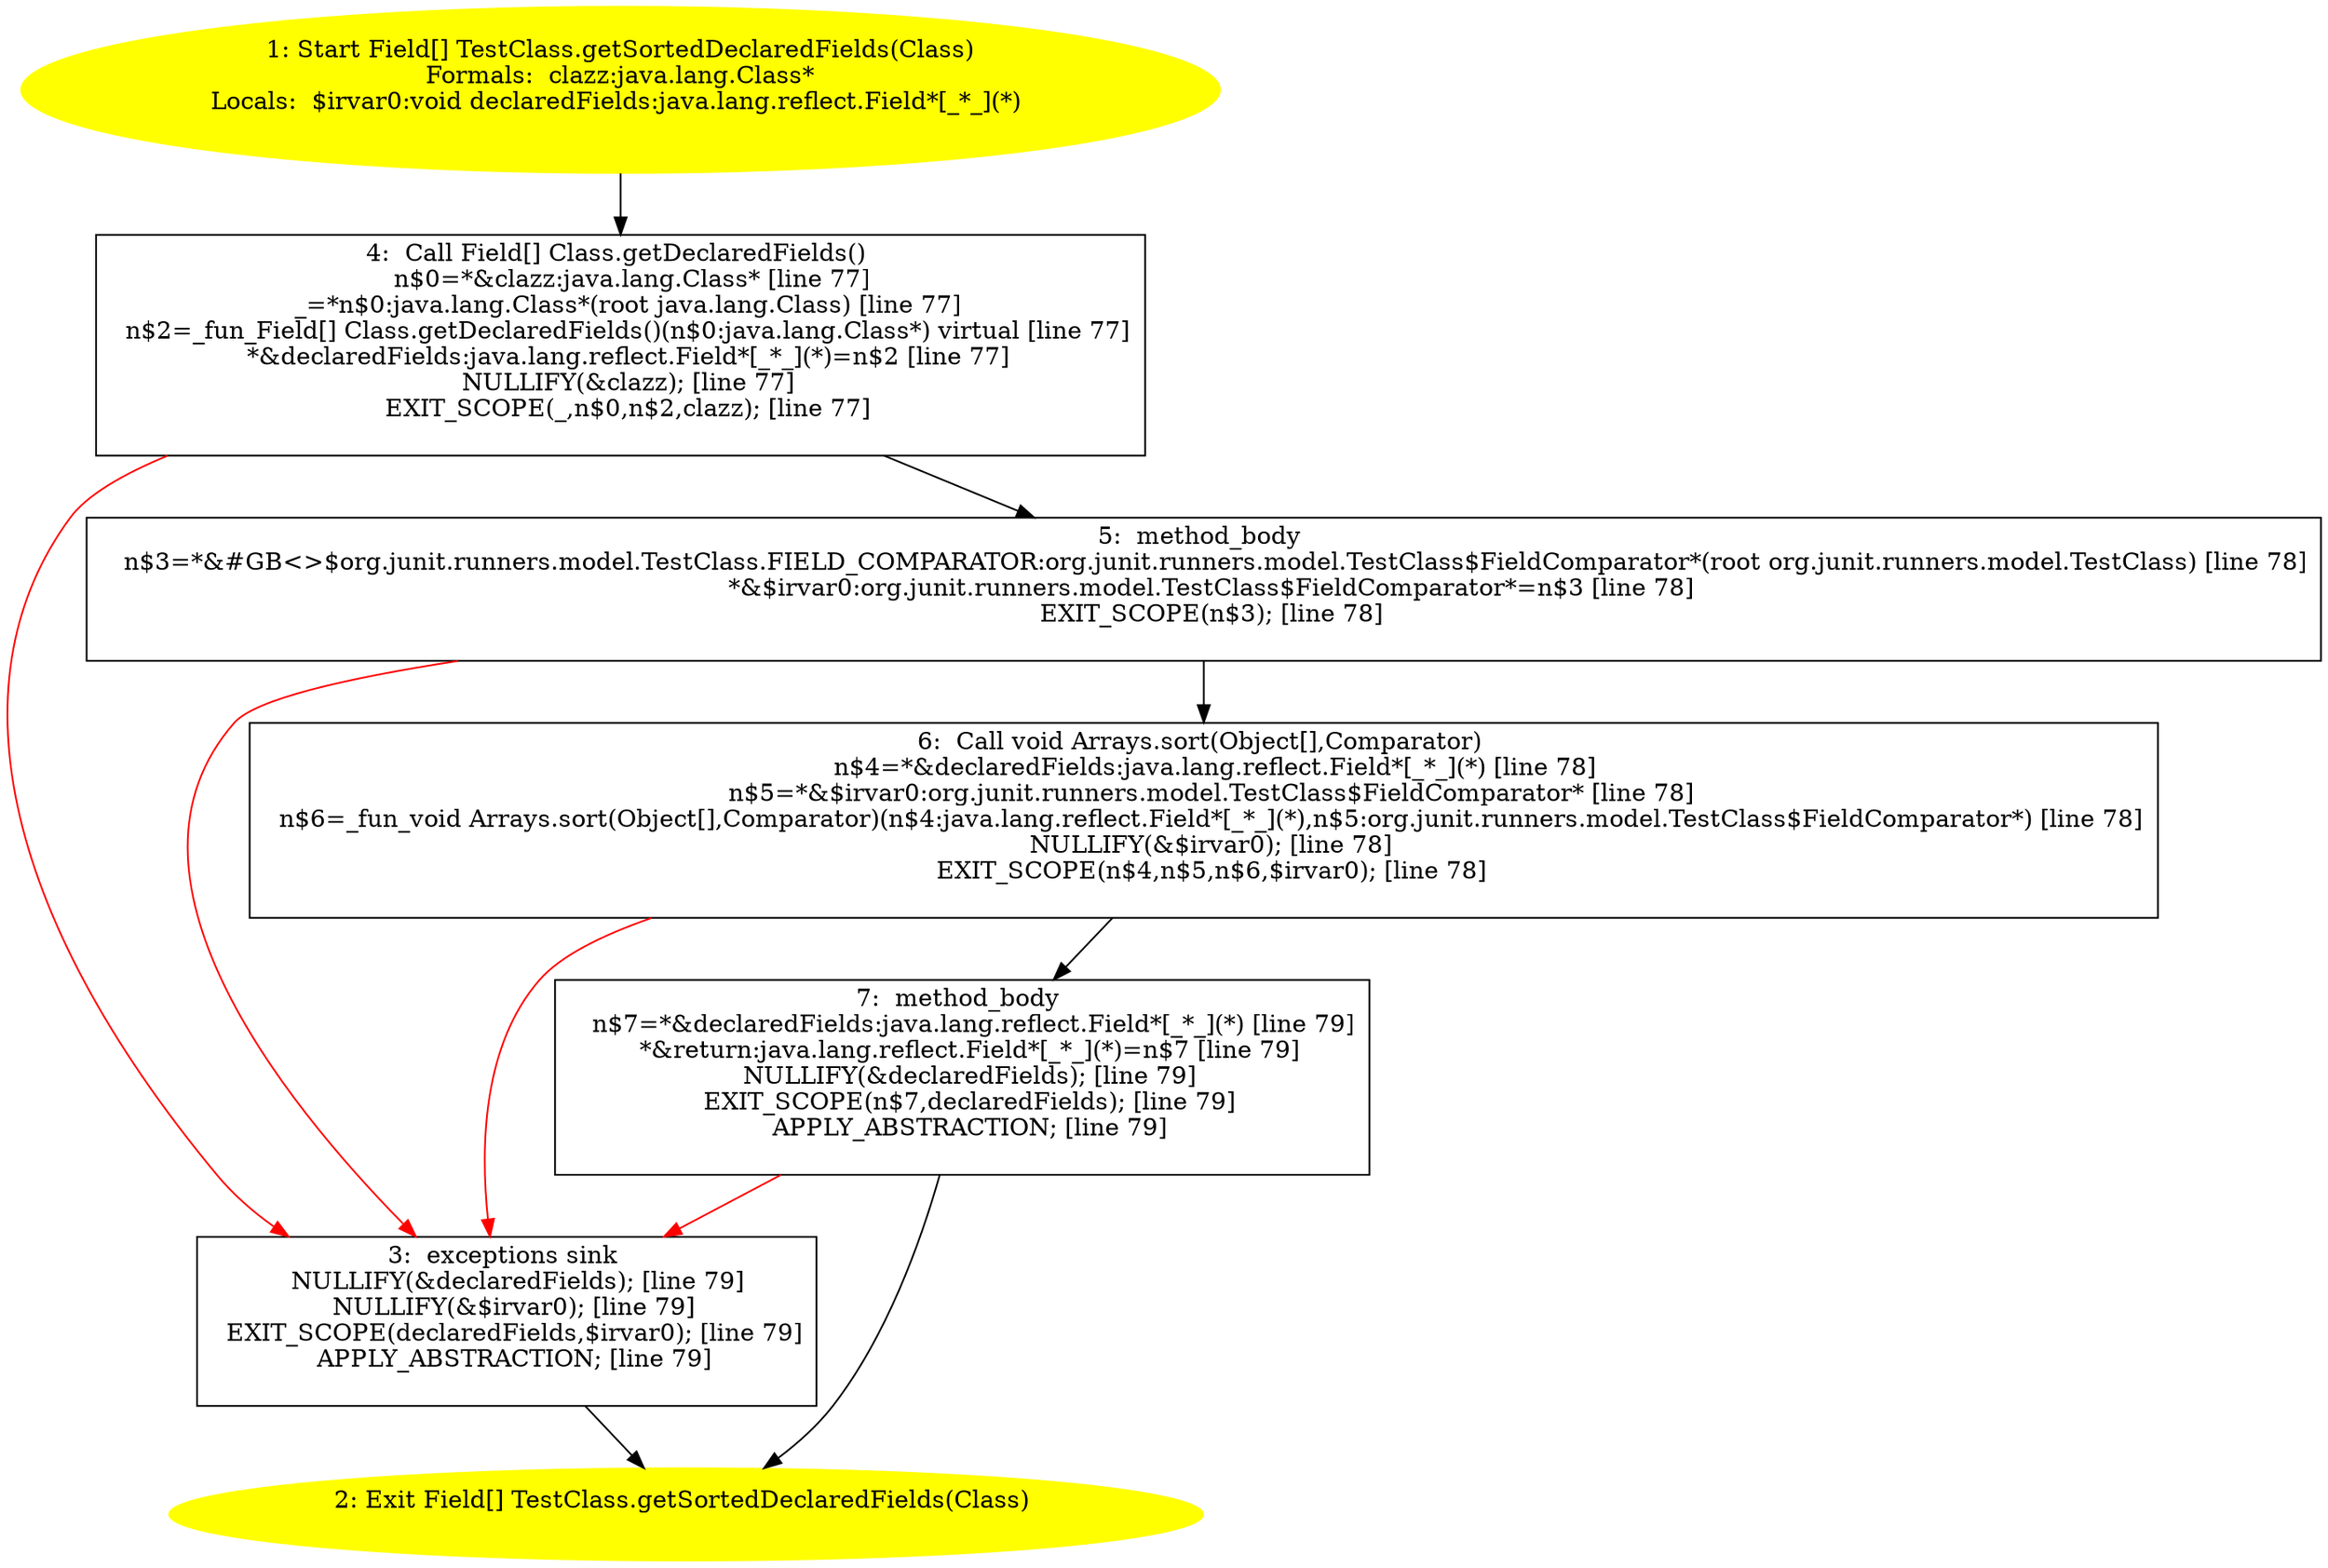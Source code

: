 /* @generated */
digraph cfg {
"org.junit.runners.model.TestClass.getSortedDeclaredFields(java.lang.Class):java.lang.reflect.Field[].2321a504cf22e1be04d55083193ac05c_1" [label="1: Start Field[] TestClass.getSortedDeclaredFields(Class)\nFormals:  clazz:java.lang.Class*\nLocals:  $irvar0:void declaredFields:java.lang.reflect.Field*[_*_](*) \n  " color=yellow style=filled]
	

	 "org.junit.runners.model.TestClass.getSortedDeclaredFields(java.lang.Class):java.lang.reflect.Field[].2321a504cf22e1be04d55083193ac05c_1" -> "org.junit.runners.model.TestClass.getSortedDeclaredFields(java.lang.Class):java.lang.reflect.Field[].2321a504cf22e1be04d55083193ac05c_4" ;
"org.junit.runners.model.TestClass.getSortedDeclaredFields(java.lang.Class):java.lang.reflect.Field[].2321a504cf22e1be04d55083193ac05c_2" [label="2: Exit Field[] TestClass.getSortedDeclaredFields(Class) \n  " color=yellow style=filled]
	

"org.junit.runners.model.TestClass.getSortedDeclaredFields(java.lang.Class):java.lang.reflect.Field[].2321a504cf22e1be04d55083193ac05c_3" [label="3:  exceptions sink \n   NULLIFY(&declaredFields); [line 79]\n  NULLIFY(&$irvar0); [line 79]\n  EXIT_SCOPE(declaredFields,$irvar0); [line 79]\n  APPLY_ABSTRACTION; [line 79]\n " shape="box"]
	

	 "org.junit.runners.model.TestClass.getSortedDeclaredFields(java.lang.Class):java.lang.reflect.Field[].2321a504cf22e1be04d55083193ac05c_3" -> "org.junit.runners.model.TestClass.getSortedDeclaredFields(java.lang.Class):java.lang.reflect.Field[].2321a504cf22e1be04d55083193ac05c_2" ;
"org.junit.runners.model.TestClass.getSortedDeclaredFields(java.lang.Class):java.lang.reflect.Field[].2321a504cf22e1be04d55083193ac05c_4" [label="4:  Call Field[] Class.getDeclaredFields() \n   n$0=*&clazz:java.lang.Class* [line 77]\n  _=*n$0:java.lang.Class*(root java.lang.Class) [line 77]\n  n$2=_fun_Field[] Class.getDeclaredFields()(n$0:java.lang.Class*) virtual [line 77]\n  *&declaredFields:java.lang.reflect.Field*[_*_](*)=n$2 [line 77]\n  NULLIFY(&clazz); [line 77]\n  EXIT_SCOPE(_,n$0,n$2,clazz); [line 77]\n " shape="box"]
	

	 "org.junit.runners.model.TestClass.getSortedDeclaredFields(java.lang.Class):java.lang.reflect.Field[].2321a504cf22e1be04d55083193ac05c_4" -> "org.junit.runners.model.TestClass.getSortedDeclaredFields(java.lang.Class):java.lang.reflect.Field[].2321a504cf22e1be04d55083193ac05c_5" ;
	 "org.junit.runners.model.TestClass.getSortedDeclaredFields(java.lang.Class):java.lang.reflect.Field[].2321a504cf22e1be04d55083193ac05c_4" -> "org.junit.runners.model.TestClass.getSortedDeclaredFields(java.lang.Class):java.lang.reflect.Field[].2321a504cf22e1be04d55083193ac05c_3" [color="red" ];
"org.junit.runners.model.TestClass.getSortedDeclaredFields(java.lang.Class):java.lang.reflect.Field[].2321a504cf22e1be04d55083193ac05c_5" [label="5:  method_body \n   n$3=*&#GB<>$org.junit.runners.model.TestClass.FIELD_COMPARATOR:org.junit.runners.model.TestClass$FieldComparator*(root org.junit.runners.model.TestClass) [line 78]\n  *&$irvar0:org.junit.runners.model.TestClass$FieldComparator*=n$3 [line 78]\n  EXIT_SCOPE(n$3); [line 78]\n " shape="box"]
	

	 "org.junit.runners.model.TestClass.getSortedDeclaredFields(java.lang.Class):java.lang.reflect.Field[].2321a504cf22e1be04d55083193ac05c_5" -> "org.junit.runners.model.TestClass.getSortedDeclaredFields(java.lang.Class):java.lang.reflect.Field[].2321a504cf22e1be04d55083193ac05c_6" ;
	 "org.junit.runners.model.TestClass.getSortedDeclaredFields(java.lang.Class):java.lang.reflect.Field[].2321a504cf22e1be04d55083193ac05c_5" -> "org.junit.runners.model.TestClass.getSortedDeclaredFields(java.lang.Class):java.lang.reflect.Field[].2321a504cf22e1be04d55083193ac05c_3" [color="red" ];
"org.junit.runners.model.TestClass.getSortedDeclaredFields(java.lang.Class):java.lang.reflect.Field[].2321a504cf22e1be04d55083193ac05c_6" [label="6:  Call void Arrays.sort(Object[],Comparator) \n   n$4=*&declaredFields:java.lang.reflect.Field*[_*_](*) [line 78]\n  n$5=*&$irvar0:org.junit.runners.model.TestClass$FieldComparator* [line 78]\n  n$6=_fun_void Arrays.sort(Object[],Comparator)(n$4:java.lang.reflect.Field*[_*_](*),n$5:org.junit.runners.model.TestClass$FieldComparator*) [line 78]\n  NULLIFY(&$irvar0); [line 78]\n  EXIT_SCOPE(n$4,n$5,n$6,$irvar0); [line 78]\n " shape="box"]
	

	 "org.junit.runners.model.TestClass.getSortedDeclaredFields(java.lang.Class):java.lang.reflect.Field[].2321a504cf22e1be04d55083193ac05c_6" -> "org.junit.runners.model.TestClass.getSortedDeclaredFields(java.lang.Class):java.lang.reflect.Field[].2321a504cf22e1be04d55083193ac05c_7" ;
	 "org.junit.runners.model.TestClass.getSortedDeclaredFields(java.lang.Class):java.lang.reflect.Field[].2321a504cf22e1be04d55083193ac05c_6" -> "org.junit.runners.model.TestClass.getSortedDeclaredFields(java.lang.Class):java.lang.reflect.Field[].2321a504cf22e1be04d55083193ac05c_3" [color="red" ];
"org.junit.runners.model.TestClass.getSortedDeclaredFields(java.lang.Class):java.lang.reflect.Field[].2321a504cf22e1be04d55083193ac05c_7" [label="7:  method_body \n   n$7=*&declaredFields:java.lang.reflect.Field*[_*_](*) [line 79]\n  *&return:java.lang.reflect.Field*[_*_](*)=n$7 [line 79]\n  NULLIFY(&declaredFields); [line 79]\n  EXIT_SCOPE(n$7,declaredFields); [line 79]\n  APPLY_ABSTRACTION; [line 79]\n " shape="box"]
	

	 "org.junit.runners.model.TestClass.getSortedDeclaredFields(java.lang.Class):java.lang.reflect.Field[].2321a504cf22e1be04d55083193ac05c_7" -> "org.junit.runners.model.TestClass.getSortedDeclaredFields(java.lang.Class):java.lang.reflect.Field[].2321a504cf22e1be04d55083193ac05c_2" ;
	 "org.junit.runners.model.TestClass.getSortedDeclaredFields(java.lang.Class):java.lang.reflect.Field[].2321a504cf22e1be04d55083193ac05c_7" -> "org.junit.runners.model.TestClass.getSortedDeclaredFields(java.lang.Class):java.lang.reflect.Field[].2321a504cf22e1be04d55083193ac05c_3" [color="red" ];
}
